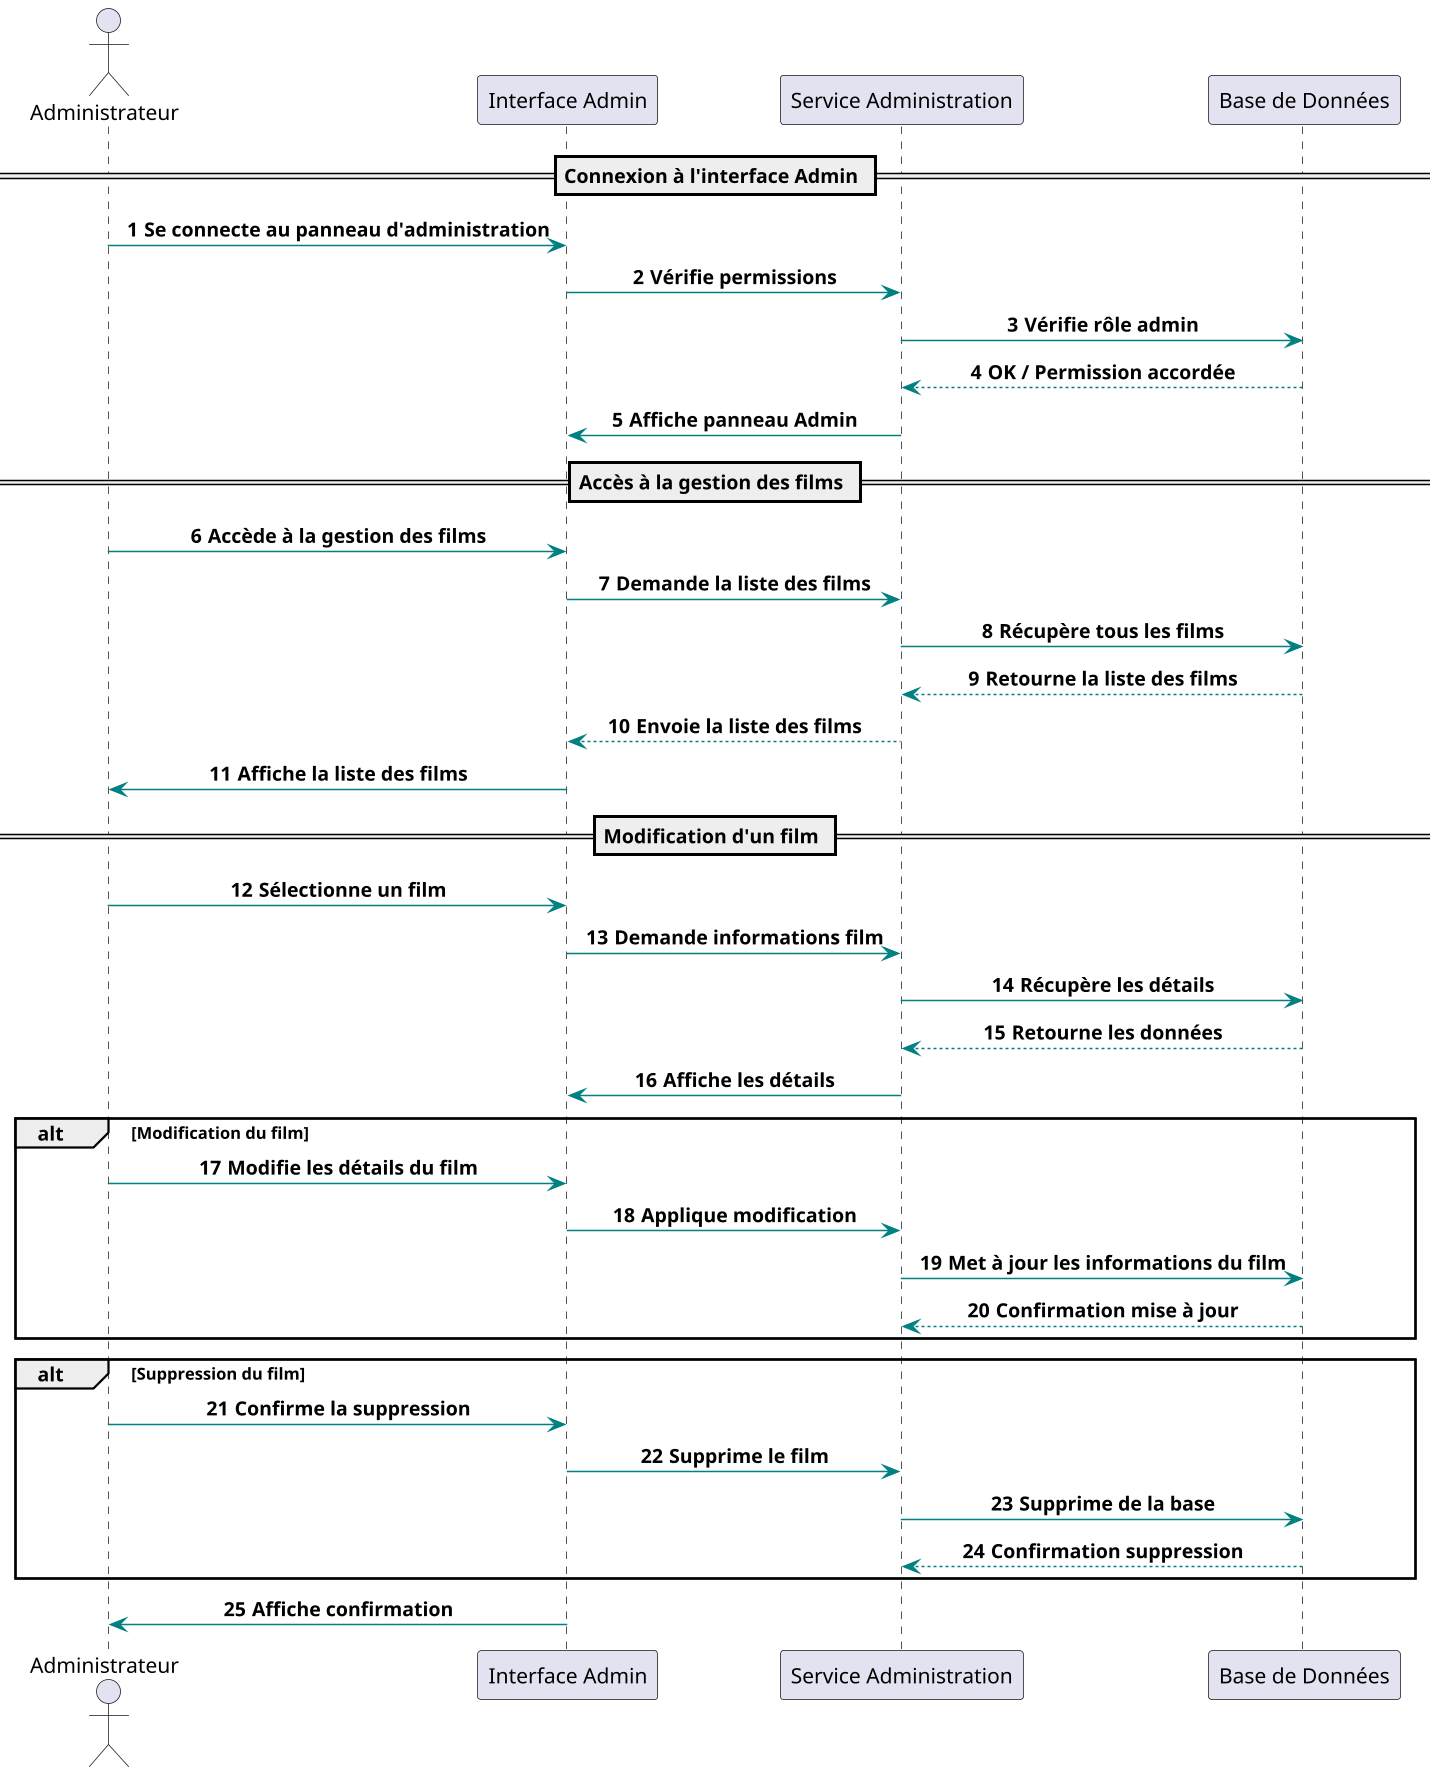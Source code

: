 @startuml AdminManagementMovies
autonumber
scale 1.5
skinparam linetype ortho
skinparam sequenceArrowColor #008080
skinparam sequenceMessageAlign center

actor Administrateur
participant "Interface Admin" as UI
participant "Service Administration" as Admin
participant "Base de Données" as DB

== Connexion à l'interface Admin ==
Administrateur -> UI : <b>Se connecte au panneau d'administration
UI -> Admin : <b>Vérifie permissions
Admin -> DB : <b>Vérifie rôle admin
DB --> Admin : <b>OK / Permission accordée
Admin -> UI : <b>Affiche panneau Admin

== Accès à la gestion des films ==
Administrateur -> UI : <b>Accède à la gestion des films
UI -> Admin : <b>Demande la liste des films
Admin -> DB : <b>Récupère tous les films
DB --> Admin : <b>Retourne la liste des films
Admin --> UI : <b>Envoie la liste des films
UI -> Administrateur : <b>Affiche la liste des films

== Modification d'un film ==
Administrateur -> UI : <b>Sélectionne un film
UI -> Admin : <b>Demande informations film
Admin -> DB : <b>Récupère les détails
DB --> Admin : <b>Retourne les données
Admin -> UI : <b>Affiche les détails

alt Modification du film
    Administrateur -> UI : <b>Modifie les détails du film
    UI -> Admin : <b>Applique modification
    Admin -> DB : <b>Met à jour les informations du film
    DB --> Admin : <b>Confirmation mise à jour
end

alt Suppression du film
    Administrateur -> UI : <b>Confirme la suppression
    UI -> Admin : <b>Supprime le film
    Admin -> DB : <b>Supprime de la base
    DB --> Admin : <b>Confirmation suppression
end

UI -> Administrateur : <b>Affiche confirmation
@enduml